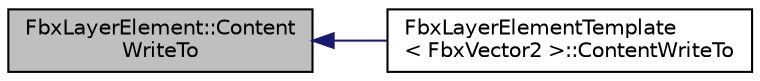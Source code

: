 digraph "FbxLayerElement::ContentWriteTo"
{
  edge [fontname="Helvetica",fontsize="10",labelfontname="Helvetica",labelfontsize="10"];
  node [fontname="Helvetica",fontsize="10",shape=record];
  rankdir="LR";
  Node10 [label="FbxLayerElement::Content\lWriteTo",height=0.2,width=0.4,color="black", fillcolor="grey75", style="filled", fontcolor="black"];
  Node10 -> Node11 [dir="back",color="midnightblue",fontsize="10",style="solid",fontname="Helvetica"];
  Node11 [label="FbxLayerElementTemplate\l\< FbxVector2 \>::ContentWriteTo",height=0.2,width=0.4,color="black", fillcolor="white", style="filled",URL="$class_fbx_layer_element_template.html#a035bb7adbe8edf5a861d6154c7ebeb8b"];
}
